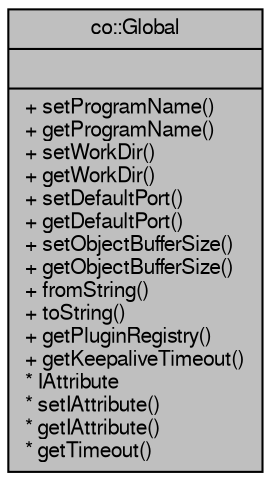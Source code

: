 digraph G
{
  edge [fontname="FreeSans",fontsize="10",labelfontname="FreeSans",labelfontsize="10"];
  node [fontname="FreeSans",fontsize="10",shape=record];
  Node1 [label="{co::Global\n||+ setProgramName()\l+ getProgramName()\l+ setWorkDir()\l+ getWorkDir()\l+ setDefaultPort()\l+ getDefaultPort()\l+ setObjectBufferSize()\l+ getObjectBufferSize()\l+ fromString()\l+ toString()\l+ getPluginRegistry()\l+ getKeepaliveTimeout()\l* IAttribute\l* setIAttribute()\l* getIAttribute()\l* getTimeout()\l}",height=0.2,width=0.4,color="black", fillcolor="grey75", style="filled" fontcolor="black"];
}
